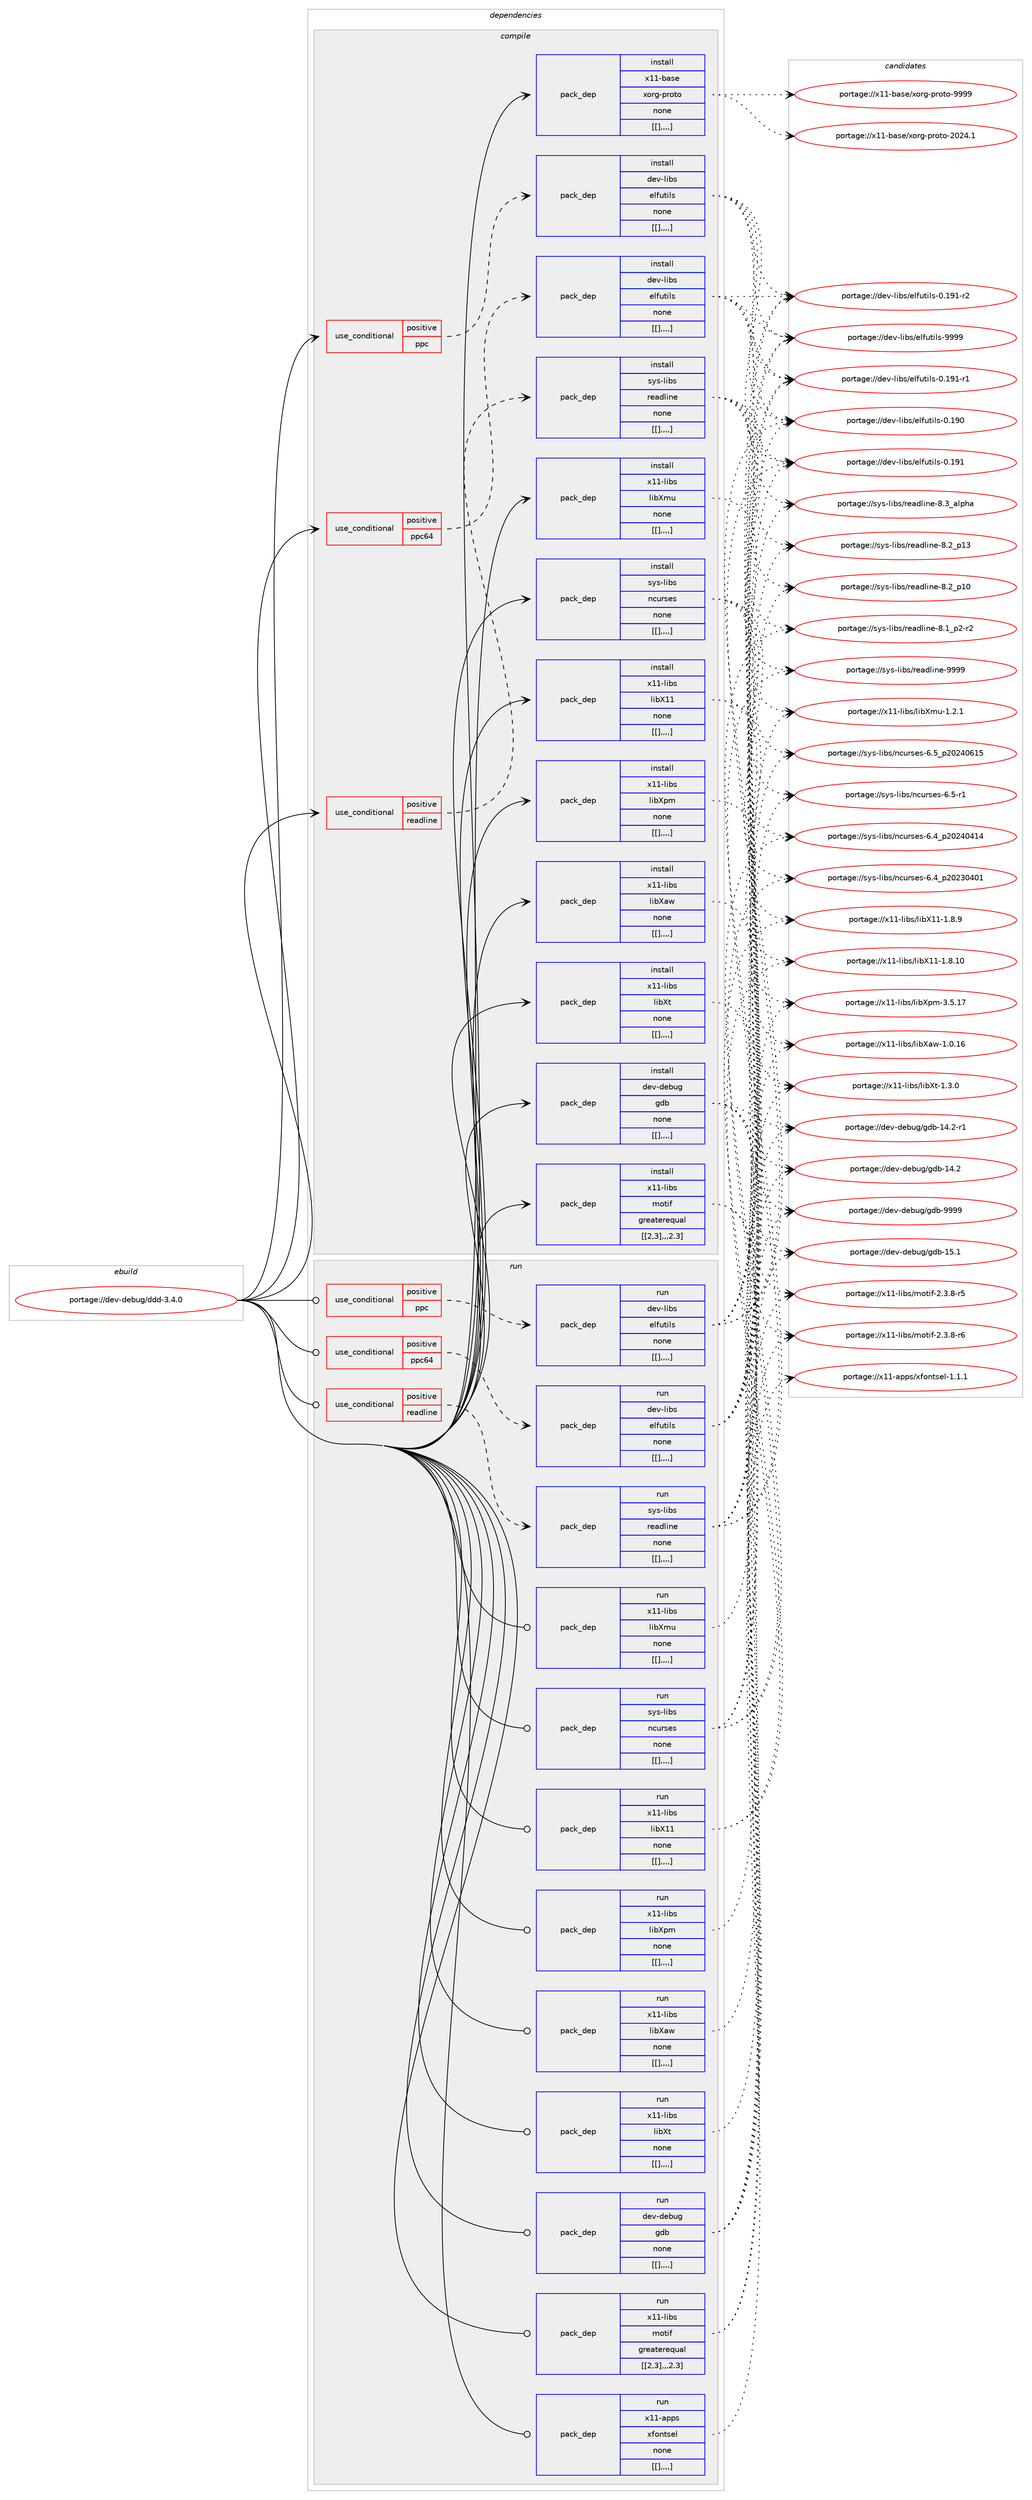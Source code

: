 digraph prolog {

# *************
# Graph options
# *************

newrank=true;
concentrate=true;
compound=true;
graph [rankdir=LR,fontname=Helvetica,fontsize=10,ranksep=1.5];#, ranksep=2.5, nodesep=0.2];
edge  [arrowhead=vee];
node  [fontname=Helvetica,fontsize=10];

# **********
# The ebuild
# **********

subgraph cluster_leftcol {
color=gray;
label=<<i>ebuild</i>>;
id [label="portage://dev-debug/ddd-3.4.0", color=red, width=4, href="../dev-debug/ddd-3.4.0.svg"];
}

# ****************
# The dependencies
# ****************

subgraph cluster_midcol {
color=gray;
label=<<i>dependencies</i>>;
subgraph cluster_compile {
fillcolor="#eeeeee";
style=filled;
label=<<i>compile</i>>;
subgraph cond19323 {
dependency72035 [label=<<TABLE BORDER="0" CELLBORDER="1" CELLSPACING="0" CELLPADDING="4"><TR><TD ROWSPAN="3" CELLPADDING="10">use_conditional</TD></TR><TR><TD>positive</TD></TR><TR><TD>ppc</TD></TR></TABLE>>, shape=none, color=red];
subgraph pack51765 {
dependency72036 [label=<<TABLE BORDER="0" CELLBORDER="1" CELLSPACING="0" CELLPADDING="4" WIDTH="220"><TR><TD ROWSPAN="6" CELLPADDING="30">pack_dep</TD></TR><TR><TD WIDTH="110">install</TD></TR><TR><TD>dev-libs</TD></TR><TR><TD>elfutils</TD></TR><TR><TD>none</TD></TR><TR><TD>[[],,,,]</TD></TR></TABLE>>, shape=none, color=blue];
}
dependency72035:e -> dependency72036:w [weight=20,style="dashed",arrowhead="vee"];
}
id:e -> dependency72035:w [weight=20,style="solid",arrowhead="vee"];
subgraph cond19324 {
dependency72037 [label=<<TABLE BORDER="0" CELLBORDER="1" CELLSPACING="0" CELLPADDING="4"><TR><TD ROWSPAN="3" CELLPADDING="10">use_conditional</TD></TR><TR><TD>positive</TD></TR><TR><TD>ppc64</TD></TR></TABLE>>, shape=none, color=red];
subgraph pack51766 {
dependency72038 [label=<<TABLE BORDER="0" CELLBORDER="1" CELLSPACING="0" CELLPADDING="4" WIDTH="220"><TR><TD ROWSPAN="6" CELLPADDING="30">pack_dep</TD></TR><TR><TD WIDTH="110">install</TD></TR><TR><TD>dev-libs</TD></TR><TR><TD>elfutils</TD></TR><TR><TD>none</TD></TR><TR><TD>[[],,,,]</TD></TR></TABLE>>, shape=none, color=blue];
}
dependency72037:e -> dependency72038:w [weight=20,style="dashed",arrowhead="vee"];
}
id:e -> dependency72037:w [weight=20,style="solid",arrowhead="vee"];
subgraph cond19325 {
dependency72039 [label=<<TABLE BORDER="0" CELLBORDER="1" CELLSPACING="0" CELLPADDING="4"><TR><TD ROWSPAN="3" CELLPADDING="10">use_conditional</TD></TR><TR><TD>positive</TD></TR><TR><TD>readline</TD></TR></TABLE>>, shape=none, color=red];
subgraph pack51767 {
dependency72040 [label=<<TABLE BORDER="0" CELLBORDER="1" CELLSPACING="0" CELLPADDING="4" WIDTH="220"><TR><TD ROWSPAN="6" CELLPADDING="30">pack_dep</TD></TR><TR><TD WIDTH="110">install</TD></TR><TR><TD>sys-libs</TD></TR><TR><TD>readline</TD></TR><TR><TD>none</TD></TR><TR><TD>[[],,,,]</TD></TR></TABLE>>, shape=none, color=blue];
}
dependency72039:e -> dependency72040:w [weight=20,style="dashed",arrowhead="vee"];
}
id:e -> dependency72039:w [weight=20,style="solid",arrowhead="vee"];
subgraph pack51768 {
dependency72041 [label=<<TABLE BORDER="0" CELLBORDER="1" CELLSPACING="0" CELLPADDING="4" WIDTH="220"><TR><TD ROWSPAN="6" CELLPADDING="30">pack_dep</TD></TR><TR><TD WIDTH="110">install</TD></TR><TR><TD>dev-debug</TD></TR><TR><TD>gdb</TD></TR><TR><TD>none</TD></TR><TR><TD>[[],,,,]</TD></TR></TABLE>>, shape=none, color=blue];
}
id:e -> dependency72041:w [weight=20,style="solid",arrowhead="vee"];
subgraph pack51769 {
dependency72042 [label=<<TABLE BORDER="0" CELLBORDER="1" CELLSPACING="0" CELLPADDING="4" WIDTH="220"><TR><TD ROWSPAN="6" CELLPADDING="30">pack_dep</TD></TR><TR><TD WIDTH="110">install</TD></TR><TR><TD>sys-libs</TD></TR><TR><TD>ncurses</TD></TR><TR><TD>none</TD></TR><TR><TD>[[],,,,]</TD></TR></TABLE>>, shape=none, color=blue];
}
id:e -> dependency72042:w [weight=20,style="solid",arrowhead="vee"];
subgraph pack51770 {
dependency72043 [label=<<TABLE BORDER="0" CELLBORDER="1" CELLSPACING="0" CELLPADDING="4" WIDTH="220"><TR><TD ROWSPAN="6" CELLPADDING="30">pack_dep</TD></TR><TR><TD WIDTH="110">install</TD></TR><TR><TD>x11-base</TD></TR><TR><TD>xorg-proto</TD></TR><TR><TD>none</TD></TR><TR><TD>[[],,,,]</TD></TR></TABLE>>, shape=none, color=blue];
}
id:e -> dependency72043:w [weight=20,style="solid",arrowhead="vee"];
subgraph pack51771 {
dependency72044 [label=<<TABLE BORDER="0" CELLBORDER="1" CELLSPACING="0" CELLPADDING="4" WIDTH="220"><TR><TD ROWSPAN="6" CELLPADDING="30">pack_dep</TD></TR><TR><TD WIDTH="110">install</TD></TR><TR><TD>x11-libs</TD></TR><TR><TD>libX11</TD></TR><TR><TD>none</TD></TR><TR><TD>[[],,,,]</TD></TR></TABLE>>, shape=none, color=blue];
}
id:e -> dependency72044:w [weight=20,style="solid",arrowhead="vee"];
subgraph pack51772 {
dependency72045 [label=<<TABLE BORDER="0" CELLBORDER="1" CELLSPACING="0" CELLPADDING="4" WIDTH="220"><TR><TD ROWSPAN="6" CELLPADDING="30">pack_dep</TD></TR><TR><TD WIDTH="110">install</TD></TR><TR><TD>x11-libs</TD></TR><TR><TD>libXaw</TD></TR><TR><TD>none</TD></TR><TR><TD>[[],,,,]</TD></TR></TABLE>>, shape=none, color=blue];
}
id:e -> dependency72045:w [weight=20,style="solid",arrowhead="vee"];
subgraph pack51773 {
dependency72046 [label=<<TABLE BORDER="0" CELLBORDER="1" CELLSPACING="0" CELLPADDING="4" WIDTH="220"><TR><TD ROWSPAN="6" CELLPADDING="30">pack_dep</TD></TR><TR><TD WIDTH="110">install</TD></TR><TR><TD>x11-libs</TD></TR><TR><TD>libXmu</TD></TR><TR><TD>none</TD></TR><TR><TD>[[],,,,]</TD></TR></TABLE>>, shape=none, color=blue];
}
id:e -> dependency72046:w [weight=20,style="solid",arrowhead="vee"];
subgraph pack51774 {
dependency72047 [label=<<TABLE BORDER="0" CELLBORDER="1" CELLSPACING="0" CELLPADDING="4" WIDTH="220"><TR><TD ROWSPAN="6" CELLPADDING="30">pack_dep</TD></TR><TR><TD WIDTH="110">install</TD></TR><TR><TD>x11-libs</TD></TR><TR><TD>libXpm</TD></TR><TR><TD>none</TD></TR><TR><TD>[[],,,,]</TD></TR></TABLE>>, shape=none, color=blue];
}
id:e -> dependency72047:w [weight=20,style="solid",arrowhead="vee"];
subgraph pack51775 {
dependency72048 [label=<<TABLE BORDER="0" CELLBORDER="1" CELLSPACING="0" CELLPADDING="4" WIDTH="220"><TR><TD ROWSPAN="6" CELLPADDING="30">pack_dep</TD></TR><TR><TD WIDTH="110">install</TD></TR><TR><TD>x11-libs</TD></TR><TR><TD>libXt</TD></TR><TR><TD>none</TD></TR><TR><TD>[[],,,,]</TD></TR></TABLE>>, shape=none, color=blue];
}
id:e -> dependency72048:w [weight=20,style="solid",arrowhead="vee"];
subgraph pack51776 {
dependency72049 [label=<<TABLE BORDER="0" CELLBORDER="1" CELLSPACING="0" CELLPADDING="4" WIDTH="220"><TR><TD ROWSPAN="6" CELLPADDING="30">pack_dep</TD></TR><TR><TD WIDTH="110">install</TD></TR><TR><TD>x11-libs</TD></TR><TR><TD>motif</TD></TR><TR><TD>greaterequal</TD></TR><TR><TD>[[2,3],,,2.3]</TD></TR></TABLE>>, shape=none, color=blue];
}
id:e -> dependency72049:w [weight=20,style="solid",arrowhead="vee"];
}
subgraph cluster_compileandrun {
fillcolor="#eeeeee";
style=filled;
label=<<i>compile and run</i>>;
}
subgraph cluster_run {
fillcolor="#eeeeee";
style=filled;
label=<<i>run</i>>;
subgraph cond19326 {
dependency72050 [label=<<TABLE BORDER="0" CELLBORDER="1" CELLSPACING="0" CELLPADDING="4"><TR><TD ROWSPAN="3" CELLPADDING="10">use_conditional</TD></TR><TR><TD>positive</TD></TR><TR><TD>ppc</TD></TR></TABLE>>, shape=none, color=red];
subgraph pack51777 {
dependency72051 [label=<<TABLE BORDER="0" CELLBORDER="1" CELLSPACING="0" CELLPADDING="4" WIDTH="220"><TR><TD ROWSPAN="6" CELLPADDING="30">pack_dep</TD></TR><TR><TD WIDTH="110">run</TD></TR><TR><TD>dev-libs</TD></TR><TR><TD>elfutils</TD></TR><TR><TD>none</TD></TR><TR><TD>[[],,,,]</TD></TR></TABLE>>, shape=none, color=blue];
}
dependency72050:e -> dependency72051:w [weight=20,style="dashed",arrowhead="vee"];
}
id:e -> dependency72050:w [weight=20,style="solid",arrowhead="odot"];
subgraph cond19327 {
dependency72052 [label=<<TABLE BORDER="0" CELLBORDER="1" CELLSPACING="0" CELLPADDING="4"><TR><TD ROWSPAN="3" CELLPADDING="10">use_conditional</TD></TR><TR><TD>positive</TD></TR><TR><TD>ppc64</TD></TR></TABLE>>, shape=none, color=red];
subgraph pack51778 {
dependency72053 [label=<<TABLE BORDER="0" CELLBORDER="1" CELLSPACING="0" CELLPADDING="4" WIDTH="220"><TR><TD ROWSPAN="6" CELLPADDING="30">pack_dep</TD></TR><TR><TD WIDTH="110">run</TD></TR><TR><TD>dev-libs</TD></TR><TR><TD>elfutils</TD></TR><TR><TD>none</TD></TR><TR><TD>[[],,,,]</TD></TR></TABLE>>, shape=none, color=blue];
}
dependency72052:e -> dependency72053:w [weight=20,style="dashed",arrowhead="vee"];
}
id:e -> dependency72052:w [weight=20,style="solid",arrowhead="odot"];
subgraph cond19328 {
dependency72054 [label=<<TABLE BORDER="0" CELLBORDER="1" CELLSPACING="0" CELLPADDING="4"><TR><TD ROWSPAN="3" CELLPADDING="10">use_conditional</TD></TR><TR><TD>positive</TD></TR><TR><TD>readline</TD></TR></TABLE>>, shape=none, color=red];
subgraph pack51779 {
dependency72055 [label=<<TABLE BORDER="0" CELLBORDER="1" CELLSPACING="0" CELLPADDING="4" WIDTH="220"><TR><TD ROWSPAN="6" CELLPADDING="30">pack_dep</TD></TR><TR><TD WIDTH="110">run</TD></TR><TR><TD>sys-libs</TD></TR><TR><TD>readline</TD></TR><TR><TD>none</TD></TR><TR><TD>[[],,,,]</TD></TR></TABLE>>, shape=none, color=blue];
}
dependency72054:e -> dependency72055:w [weight=20,style="dashed",arrowhead="vee"];
}
id:e -> dependency72054:w [weight=20,style="solid",arrowhead="odot"];
subgraph pack51780 {
dependency72056 [label=<<TABLE BORDER="0" CELLBORDER="1" CELLSPACING="0" CELLPADDING="4" WIDTH="220"><TR><TD ROWSPAN="6" CELLPADDING="30">pack_dep</TD></TR><TR><TD WIDTH="110">run</TD></TR><TR><TD>dev-debug</TD></TR><TR><TD>gdb</TD></TR><TR><TD>none</TD></TR><TR><TD>[[],,,,]</TD></TR></TABLE>>, shape=none, color=blue];
}
id:e -> dependency72056:w [weight=20,style="solid",arrowhead="odot"];
subgraph pack51781 {
dependency72057 [label=<<TABLE BORDER="0" CELLBORDER="1" CELLSPACING="0" CELLPADDING="4" WIDTH="220"><TR><TD ROWSPAN="6" CELLPADDING="30">pack_dep</TD></TR><TR><TD WIDTH="110">run</TD></TR><TR><TD>sys-libs</TD></TR><TR><TD>ncurses</TD></TR><TR><TD>none</TD></TR><TR><TD>[[],,,,]</TD></TR></TABLE>>, shape=none, color=blue];
}
id:e -> dependency72057:w [weight=20,style="solid",arrowhead="odot"];
subgraph pack51782 {
dependency72058 [label=<<TABLE BORDER="0" CELLBORDER="1" CELLSPACING="0" CELLPADDING="4" WIDTH="220"><TR><TD ROWSPAN="6" CELLPADDING="30">pack_dep</TD></TR><TR><TD WIDTH="110">run</TD></TR><TR><TD>x11-apps</TD></TR><TR><TD>xfontsel</TD></TR><TR><TD>none</TD></TR><TR><TD>[[],,,,]</TD></TR></TABLE>>, shape=none, color=blue];
}
id:e -> dependency72058:w [weight=20,style="solid",arrowhead="odot"];
subgraph pack51783 {
dependency72059 [label=<<TABLE BORDER="0" CELLBORDER="1" CELLSPACING="0" CELLPADDING="4" WIDTH="220"><TR><TD ROWSPAN="6" CELLPADDING="30">pack_dep</TD></TR><TR><TD WIDTH="110">run</TD></TR><TR><TD>x11-libs</TD></TR><TR><TD>libX11</TD></TR><TR><TD>none</TD></TR><TR><TD>[[],,,,]</TD></TR></TABLE>>, shape=none, color=blue];
}
id:e -> dependency72059:w [weight=20,style="solid",arrowhead="odot"];
subgraph pack51784 {
dependency72060 [label=<<TABLE BORDER="0" CELLBORDER="1" CELLSPACING="0" CELLPADDING="4" WIDTH="220"><TR><TD ROWSPAN="6" CELLPADDING="30">pack_dep</TD></TR><TR><TD WIDTH="110">run</TD></TR><TR><TD>x11-libs</TD></TR><TR><TD>libXaw</TD></TR><TR><TD>none</TD></TR><TR><TD>[[],,,,]</TD></TR></TABLE>>, shape=none, color=blue];
}
id:e -> dependency72060:w [weight=20,style="solid",arrowhead="odot"];
subgraph pack51785 {
dependency72061 [label=<<TABLE BORDER="0" CELLBORDER="1" CELLSPACING="0" CELLPADDING="4" WIDTH="220"><TR><TD ROWSPAN="6" CELLPADDING="30">pack_dep</TD></TR><TR><TD WIDTH="110">run</TD></TR><TR><TD>x11-libs</TD></TR><TR><TD>libXmu</TD></TR><TR><TD>none</TD></TR><TR><TD>[[],,,,]</TD></TR></TABLE>>, shape=none, color=blue];
}
id:e -> dependency72061:w [weight=20,style="solid",arrowhead="odot"];
subgraph pack51786 {
dependency72062 [label=<<TABLE BORDER="0" CELLBORDER="1" CELLSPACING="0" CELLPADDING="4" WIDTH="220"><TR><TD ROWSPAN="6" CELLPADDING="30">pack_dep</TD></TR><TR><TD WIDTH="110">run</TD></TR><TR><TD>x11-libs</TD></TR><TR><TD>libXpm</TD></TR><TR><TD>none</TD></TR><TR><TD>[[],,,,]</TD></TR></TABLE>>, shape=none, color=blue];
}
id:e -> dependency72062:w [weight=20,style="solid",arrowhead="odot"];
subgraph pack51787 {
dependency72063 [label=<<TABLE BORDER="0" CELLBORDER="1" CELLSPACING="0" CELLPADDING="4" WIDTH="220"><TR><TD ROWSPAN="6" CELLPADDING="30">pack_dep</TD></TR><TR><TD WIDTH="110">run</TD></TR><TR><TD>x11-libs</TD></TR><TR><TD>libXt</TD></TR><TR><TD>none</TD></TR><TR><TD>[[],,,,]</TD></TR></TABLE>>, shape=none, color=blue];
}
id:e -> dependency72063:w [weight=20,style="solid",arrowhead="odot"];
subgraph pack51788 {
dependency72064 [label=<<TABLE BORDER="0" CELLBORDER="1" CELLSPACING="0" CELLPADDING="4" WIDTH="220"><TR><TD ROWSPAN="6" CELLPADDING="30">pack_dep</TD></TR><TR><TD WIDTH="110">run</TD></TR><TR><TD>x11-libs</TD></TR><TR><TD>motif</TD></TR><TR><TD>greaterequal</TD></TR><TR><TD>[[2,3],,,2.3]</TD></TR></TABLE>>, shape=none, color=blue];
}
id:e -> dependency72064:w [weight=20,style="solid",arrowhead="odot"];
}
}

# **************
# The candidates
# **************

subgraph cluster_choices {
rank=same;
color=gray;
label=<<i>candidates</i>>;

subgraph choice51765 {
color=black;
nodesep=1;
choice1001011184510810598115471011081021171161051081154557575757 [label="portage://dev-libs/elfutils-9999", color=red, width=4,href="../dev-libs/elfutils-9999.svg"];
choice1001011184510810598115471011081021171161051081154548464957494511450 [label="portage://dev-libs/elfutils-0.191-r2", color=red, width=4,href="../dev-libs/elfutils-0.191-r2.svg"];
choice1001011184510810598115471011081021171161051081154548464957494511449 [label="portage://dev-libs/elfutils-0.191-r1", color=red, width=4,href="../dev-libs/elfutils-0.191-r1.svg"];
choice100101118451081059811547101108102117116105108115454846495749 [label="portage://dev-libs/elfutils-0.191", color=red, width=4,href="../dev-libs/elfutils-0.191.svg"];
choice100101118451081059811547101108102117116105108115454846495748 [label="portage://dev-libs/elfutils-0.190", color=red, width=4,href="../dev-libs/elfutils-0.190.svg"];
dependency72036:e -> choice1001011184510810598115471011081021171161051081154557575757:w [style=dotted,weight="100"];
dependency72036:e -> choice1001011184510810598115471011081021171161051081154548464957494511450:w [style=dotted,weight="100"];
dependency72036:e -> choice1001011184510810598115471011081021171161051081154548464957494511449:w [style=dotted,weight="100"];
dependency72036:e -> choice100101118451081059811547101108102117116105108115454846495749:w [style=dotted,weight="100"];
dependency72036:e -> choice100101118451081059811547101108102117116105108115454846495748:w [style=dotted,weight="100"];
}
subgraph choice51766 {
color=black;
nodesep=1;
choice1001011184510810598115471011081021171161051081154557575757 [label="portage://dev-libs/elfutils-9999", color=red, width=4,href="../dev-libs/elfutils-9999.svg"];
choice1001011184510810598115471011081021171161051081154548464957494511450 [label="portage://dev-libs/elfutils-0.191-r2", color=red, width=4,href="../dev-libs/elfutils-0.191-r2.svg"];
choice1001011184510810598115471011081021171161051081154548464957494511449 [label="portage://dev-libs/elfutils-0.191-r1", color=red, width=4,href="../dev-libs/elfutils-0.191-r1.svg"];
choice100101118451081059811547101108102117116105108115454846495749 [label="portage://dev-libs/elfutils-0.191", color=red, width=4,href="../dev-libs/elfutils-0.191.svg"];
choice100101118451081059811547101108102117116105108115454846495748 [label="portage://dev-libs/elfutils-0.190", color=red, width=4,href="../dev-libs/elfutils-0.190.svg"];
dependency72038:e -> choice1001011184510810598115471011081021171161051081154557575757:w [style=dotted,weight="100"];
dependency72038:e -> choice1001011184510810598115471011081021171161051081154548464957494511450:w [style=dotted,weight="100"];
dependency72038:e -> choice1001011184510810598115471011081021171161051081154548464957494511449:w [style=dotted,weight="100"];
dependency72038:e -> choice100101118451081059811547101108102117116105108115454846495749:w [style=dotted,weight="100"];
dependency72038:e -> choice100101118451081059811547101108102117116105108115454846495748:w [style=dotted,weight="100"];
}
subgraph choice51767 {
color=black;
nodesep=1;
choice115121115451081059811547114101971001081051101014557575757 [label="portage://sys-libs/readline-9999", color=red, width=4,href="../sys-libs/readline-9999.svg"];
choice1151211154510810598115471141019710010810511010145564651959710811210497 [label="portage://sys-libs/readline-8.3_alpha", color=red, width=4,href="../sys-libs/readline-8.3_alpha.svg"];
choice1151211154510810598115471141019710010810511010145564650951124951 [label="portage://sys-libs/readline-8.2_p13", color=red, width=4,href="../sys-libs/readline-8.2_p13.svg"];
choice1151211154510810598115471141019710010810511010145564650951124948 [label="portage://sys-libs/readline-8.2_p10", color=red, width=4,href="../sys-libs/readline-8.2_p10.svg"];
choice115121115451081059811547114101971001081051101014556464995112504511450 [label="portage://sys-libs/readline-8.1_p2-r2", color=red, width=4,href="../sys-libs/readline-8.1_p2-r2.svg"];
dependency72040:e -> choice115121115451081059811547114101971001081051101014557575757:w [style=dotted,weight="100"];
dependency72040:e -> choice1151211154510810598115471141019710010810511010145564651959710811210497:w [style=dotted,weight="100"];
dependency72040:e -> choice1151211154510810598115471141019710010810511010145564650951124951:w [style=dotted,weight="100"];
dependency72040:e -> choice1151211154510810598115471141019710010810511010145564650951124948:w [style=dotted,weight="100"];
dependency72040:e -> choice115121115451081059811547114101971001081051101014556464995112504511450:w [style=dotted,weight="100"];
}
subgraph choice51768 {
color=black;
nodesep=1;
choice100101118451001019811710347103100984557575757 [label="portage://dev-debug/gdb-9999", color=red, width=4,href="../dev-debug/gdb-9999.svg"];
choice100101118451001019811710347103100984549534649 [label="portage://dev-debug/gdb-15.1", color=red, width=4,href="../dev-debug/gdb-15.1.svg"];
choice1001011184510010198117103471031009845495246504511449 [label="portage://dev-debug/gdb-14.2-r1", color=red, width=4,href="../dev-debug/gdb-14.2-r1.svg"];
choice100101118451001019811710347103100984549524650 [label="portage://dev-debug/gdb-14.2", color=red, width=4,href="../dev-debug/gdb-14.2.svg"];
dependency72041:e -> choice100101118451001019811710347103100984557575757:w [style=dotted,weight="100"];
dependency72041:e -> choice100101118451001019811710347103100984549534649:w [style=dotted,weight="100"];
dependency72041:e -> choice1001011184510010198117103471031009845495246504511449:w [style=dotted,weight="100"];
dependency72041:e -> choice100101118451001019811710347103100984549524650:w [style=dotted,weight="100"];
}
subgraph choice51769 {
color=black;
nodesep=1;
choice1151211154510810598115471109911711411510111545544653951125048505248544953 [label="portage://sys-libs/ncurses-6.5_p20240615", color=red, width=4,href="../sys-libs/ncurses-6.5_p20240615.svg"];
choice11512111545108105981154711099117114115101115455446534511449 [label="portage://sys-libs/ncurses-6.5-r1", color=red, width=4,href="../sys-libs/ncurses-6.5-r1.svg"];
choice1151211154510810598115471109911711411510111545544652951125048505248524952 [label="portage://sys-libs/ncurses-6.4_p20240414", color=red, width=4,href="../sys-libs/ncurses-6.4_p20240414.svg"];
choice1151211154510810598115471109911711411510111545544652951125048505148524849 [label="portage://sys-libs/ncurses-6.4_p20230401", color=red, width=4,href="../sys-libs/ncurses-6.4_p20230401.svg"];
dependency72042:e -> choice1151211154510810598115471109911711411510111545544653951125048505248544953:w [style=dotted,weight="100"];
dependency72042:e -> choice11512111545108105981154711099117114115101115455446534511449:w [style=dotted,weight="100"];
dependency72042:e -> choice1151211154510810598115471109911711411510111545544652951125048505248524952:w [style=dotted,weight="100"];
dependency72042:e -> choice1151211154510810598115471109911711411510111545544652951125048505148524849:w [style=dotted,weight="100"];
}
subgraph choice51770 {
color=black;
nodesep=1;
choice120494945989711510147120111114103451121141111161114557575757 [label="portage://x11-base/xorg-proto-9999", color=red, width=4,href="../x11-base/xorg-proto-9999.svg"];
choice1204949459897115101471201111141034511211411111611145504850524649 [label="portage://x11-base/xorg-proto-2024.1", color=red, width=4,href="../x11-base/xorg-proto-2024.1.svg"];
dependency72043:e -> choice120494945989711510147120111114103451121141111161114557575757:w [style=dotted,weight="100"];
dependency72043:e -> choice1204949459897115101471201111141034511211411111611145504850524649:w [style=dotted,weight="100"];
}
subgraph choice51771 {
color=black;
nodesep=1;
choice12049494510810598115471081059888494945494656464948 [label="portage://x11-libs/libX11-1.8.10", color=red, width=4,href="../x11-libs/libX11-1.8.10.svg"];
choice120494945108105981154710810598884949454946564657 [label="portage://x11-libs/libX11-1.8.9", color=red, width=4,href="../x11-libs/libX11-1.8.9.svg"];
dependency72044:e -> choice12049494510810598115471081059888494945494656464948:w [style=dotted,weight="100"];
dependency72044:e -> choice120494945108105981154710810598884949454946564657:w [style=dotted,weight="100"];
}
subgraph choice51772 {
color=black;
nodesep=1;
choice120494945108105981154710810598889711945494648464954 [label="portage://x11-libs/libXaw-1.0.16", color=red, width=4,href="../x11-libs/libXaw-1.0.16.svg"];
dependency72045:e -> choice120494945108105981154710810598889711945494648464954:w [style=dotted,weight="100"];
}
subgraph choice51773 {
color=black;
nodesep=1;
choice12049494510810598115471081059888109117454946504649 [label="portage://x11-libs/libXmu-1.2.1", color=red, width=4,href="../x11-libs/libXmu-1.2.1.svg"];
dependency72046:e -> choice12049494510810598115471081059888109117454946504649:w [style=dotted,weight="100"];
}
subgraph choice51774 {
color=black;
nodesep=1;
choice1204949451081059811547108105988811210945514653464955 [label="portage://x11-libs/libXpm-3.5.17", color=red, width=4,href="../x11-libs/libXpm-3.5.17.svg"];
dependency72047:e -> choice1204949451081059811547108105988811210945514653464955:w [style=dotted,weight="100"];
}
subgraph choice51775 {
color=black;
nodesep=1;
choice12049494510810598115471081059888116454946514648 [label="portage://x11-libs/libXt-1.3.0", color=red, width=4,href="../x11-libs/libXt-1.3.0.svg"];
dependency72048:e -> choice12049494510810598115471081059888116454946514648:w [style=dotted,weight="100"];
}
subgraph choice51776 {
color=black;
nodesep=1;
choice12049494510810598115471091111161051024550465146564511454 [label="portage://x11-libs/motif-2.3.8-r6", color=red, width=4,href="../x11-libs/motif-2.3.8-r6.svg"];
choice12049494510810598115471091111161051024550465146564511453 [label="portage://x11-libs/motif-2.3.8-r5", color=red, width=4,href="../x11-libs/motif-2.3.8-r5.svg"];
dependency72049:e -> choice12049494510810598115471091111161051024550465146564511454:w [style=dotted,weight="100"];
dependency72049:e -> choice12049494510810598115471091111161051024550465146564511453:w [style=dotted,weight="100"];
}
subgraph choice51777 {
color=black;
nodesep=1;
choice1001011184510810598115471011081021171161051081154557575757 [label="portage://dev-libs/elfutils-9999", color=red, width=4,href="../dev-libs/elfutils-9999.svg"];
choice1001011184510810598115471011081021171161051081154548464957494511450 [label="portage://dev-libs/elfutils-0.191-r2", color=red, width=4,href="../dev-libs/elfutils-0.191-r2.svg"];
choice1001011184510810598115471011081021171161051081154548464957494511449 [label="portage://dev-libs/elfutils-0.191-r1", color=red, width=4,href="../dev-libs/elfutils-0.191-r1.svg"];
choice100101118451081059811547101108102117116105108115454846495749 [label="portage://dev-libs/elfutils-0.191", color=red, width=4,href="../dev-libs/elfutils-0.191.svg"];
choice100101118451081059811547101108102117116105108115454846495748 [label="portage://dev-libs/elfutils-0.190", color=red, width=4,href="../dev-libs/elfutils-0.190.svg"];
dependency72051:e -> choice1001011184510810598115471011081021171161051081154557575757:w [style=dotted,weight="100"];
dependency72051:e -> choice1001011184510810598115471011081021171161051081154548464957494511450:w [style=dotted,weight="100"];
dependency72051:e -> choice1001011184510810598115471011081021171161051081154548464957494511449:w [style=dotted,weight="100"];
dependency72051:e -> choice100101118451081059811547101108102117116105108115454846495749:w [style=dotted,weight="100"];
dependency72051:e -> choice100101118451081059811547101108102117116105108115454846495748:w [style=dotted,weight="100"];
}
subgraph choice51778 {
color=black;
nodesep=1;
choice1001011184510810598115471011081021171161051081154557575757 [label="portage://dev-libs/elfutils-9999", color=red, width=4,href="../dev-libs/elfutils-9999.svg"];
choice1001011184510810598115471011081021171161051081154548464957494511450 [label="portage://dev-libs/elfutils-0.191-r2", color=red, width=4,href="../dev-libs/elfutils-0.191-r2.svg"];
choice1001011184510810598115471011081021171161051081154548464957494511449 [label="portage://dev-libs/elfutils-0.191-r1", color=red, width=4,href="../dev-libs/elfutils-0.191-r1.svg"];
choice100101118451081059811547101108102117116105108115454846495749 [label="portage://dev-libs/elfutils-0.191", color=red, width=4,href="../dev-libs/elfutils-0.191.svg"];
choice100101118451081059811547101108102117116105108115454846495748 [label="portage://dev-libs/elfutils-0.190", color=red, width=4,href="../dev-libs/elfutils-0.190.svg"];
dependency72053:e -> choice1001011184510810598115471011081021171161051081154557575757:w [style=dotted,weight="100"];
dependency72053:e -> choice1001011184510810598115471011081021171161051081154548464957494511450:w [style=dotted,weight="100"];
dependency72053:e -> choice1001011184510810598115471011081021171161051081154548464957494511449:w [style=dotted,weight="100"];
dependency72053:e -> choice100101118451081059811547101108102117116105108115454846495749:w [style=dotted,weight="100"];
dependency72053:e -> choice100101118451081059811547101108102117116105108115454846495748:w [style=dotted,weight="100"];
}
subgraph choice51779 {
color=black;
nodesep=1;
choice115121115451081059811547114101971001081051101014557575757 [label="portage://sys-libs/readline-9999", color=red, width=4,href="../sys-libs/readline-9999.svg"];
choice1151211154510810598115471141019710010810511010145564651959710811210497 [label="portage://sys-libs/readline-8.3_alpha", color=red, width=4,href="../sys-libs/readline-8.3_alpha.svg"];
choice1151211154510810598115471141019710010810511010145564650951124951 [label="portage://sys-libs/readline-8.2_p13", color=red, width=4,href="../sys-libs/readline-8.2_p13.svg"];
choice1151211154510810598115471141019710010810511010145564650951124948 [label="portage://sys-libs/readline-8.2_p10", color=red, width=4,href="../sys-libs/readline-8.2_p10.svg"];
choice115121115451081059811547114101971001081051101014556464995112504511450 [label="portage://sys-libs/readline-8.1_p2-r2", color=red, width=4,href="../sys-libs/readline-8.1_p2-r2.svg"];
dependency72055:e -> choice115121115451081059811547114101971001081051101014557575757:w [style=dotted,weight="100"];
dependency72055:e -> choice1151211154510810598115471141019710010810511010145564651959710811210497:w [style=dotted,weight="100"];
dependency72055:e -> choice1151211154510810598115471141019710010810511010145564650951124951:w [style=dotted,weight="100"];
dependency72055:e -> choice1151211154510810598115471141019710010810511010145564650951124948:w [style=dotted,weight="100"];
dependency72055:e -> choice115121115451081059811547114101971001081051101014556464995112504511450:w [style=dotted,weight="100"];
}
subgraph choice51780 {
color=black;
nodesep=1;
choice100101118451001019811710347103100984557575757 [label="portage://dev-debug/gdb-9999", color=red, width=4,href="../dev-debug/gdb-9999.svg"];
choice100101118451001019811710347103100984549534649 [label="portage://dev-debug/gdb-15.1", color=red, width=4,href="../dev-debug/gdb-15.1.svg"];
choice1001011184510010198117103471031009845495246504511449 [label="portage://dev-debug/gdb-14.2-r1", color=red, width=4,href="../dev-debug/gdb-14.2-r1.svg"];
choice100101118451001019811710347103100984549524650 [label="portage://dev-debug/gdb-14.2", color=red, width=4,href="../dev-debug/gdb-14.2.svg"];
dependency72056:e -> choice100101118451001019811710347103100984557575757:w [style=dotted,weight="100"];
dependency72056:e -> choice100101118451001019811710347103100984549534649:w [style=dotted,weight="100"];
dependency72056:e -> choice1001011184510010198117103471031009845495246504511449:w [style=dotted,weight="100"];
dependency72056:e -> choice100101118451001019811710347103100984549524650:w [style=dotted,weight="100"];
}
subgraph choice51781 {
color=black;
nodesep=1;
choice1151211154510810598115471109911711411510111545544653951125048505248544953 [label="portage://sys-libs/ncurses-6.5_p20240615", color=red, width=4,href="../sys-libs/ncurses-6.5_p20240615.svg"];
choice11512111545108105981154711099117114115101115455446534511449 [label="portage://sys-libs/ncurses-6.5-r1", color=red, width=4,href="../sys-libs/ncurses-6.5-r1.svg"];
choice1151211154510810598115471109911711411510111545544652951125048505248524952 [label="portage://sys-libs/ncurses-6.4_p20240414", color=red, width=4,href="../sys-libs/ncurses-6.4_p20240414.svg"];
choice1151211154510810598115471109911711411510111545544652951125048505148524849 [label="portage://sys-libs/ncurses-6.4_p20230401", color=red, width=4,href="../sys-libs/ncurses-6.4_p20230401.svg"];
dependency72057:e -> choice1151211154510810598115471109911711411510111545544653951125048505248544953:w [style=dotted,weight="100"];
dependency72057:e -> choice11512111545108105981154711099117114115101115455446534511449:w [style=dotted,weight="100"];
dependency72057:e -> choice1151211154510810598115471109911711411510111545544652951125048505248524952:w [style=dotted,weight="100"];
dependency72057:e -> choice1151211154510810598115471109911711411510111545544652951125048505148524849:w [style=dotted,weight="100"];
}
subgraph choice51782 {
color=black;
nodesep=1;
choice1204949459711211211547120102111110116115101108454946494649 [label="portage://x11-apps/xfontsel-1.1.1", color=red, width=4,href="../x11-apps/xfontsel-1.1.1.svg"];
dependency72058:e -> choice1204949459711211211547120102111110116115101108454946494649:w [style=dotted,weight="100"];
}
subgraph choice51783 {
color=black;
nodesep=1;
choice12049494510810598115471081059888494945494656464948 [label="portage://x11-libs/libX11-1.8.10", color=red, width=4,href="../x11-libs/libX11-1.8.10.svg"];
choice120494945108105981154710810598884949454946564657 [label="portage://x11-libs/libX11-1.8.9", color=red, width=4,href="../x11-libs/libX11-1.8.9.svg"];
dependency72059:e -> choice12049494510810598115471081059888494945494656464948:w [style=dotted,weight="100"];
dependency72059:e -> choice120494945108105981154710810598884949454946564657:w [style=dotted,weight="100"];
}
subgraph choice51784 {
color=black;
nodesep=1;
choice120494945108105981154710810598889711945494648464954 [label="portage://x11-libs/libXaw-1.0.16", color=red, width=4,href="../x11-libs/libXaw-1.0.16.svg"];
dependency72060:e -> choice120494945108105981154710810598889711945494648464954:w [style=dotted,weight="100"];
}
subgraph choice51785 {
color=black;
nodesep=1;
choice12049494510810598115471081059888109117454946504649 [label="portage://x11-libs/libXmu-1.2.1", color=red, width=4,href="../x11-libs/libXmu-1.2.1.svg"];
dependency72061:e -> choice12049494510810598115471081059888109117454946504649:w [style=dotted,weight="100"];
}
subgraph choice51786 {
color=black;
nodesep=1;
choice1204949451081059811547108105988811210945514653464955 [label="portage://x11-libs/libXpm-3.5.17", color=red, width=4,href="../x11-libs/libXpm-3.5.17.svg"];
dependency72062:e -> choice1204949451081059811547108105988811210945514653464955:w [style=dotted,weight="100"];
}
subgraph choice51787 {
color=black;
nodesep=1;
choice12049494510810598115471081059888116454946514648 [label="portage://x11-libs/libXt-1.3.0", color=red, width=4,href="../x11-libs/libXt-1.3.0.svg"];
dependency72063:e -> choice12049494510810598115471081059888116454946514648:w [style=dotted,weight="100"];
}
subgraph choice51788 {
color=black;
nodesep=1;
choice12049494510810598115471091111161051024550465146564511454 [label="portage://x11-libs/motif-2.3.8-r6", color=red, width=4,href="../x11-libs/motif-2.3.8-r6.svg"];
choice12049494510810598115471091111161051024550465146564511453 [label="portage://x11-libs/motif-2.3.8-r5", color=red, width=4,href="../x11-libs/motif-2.3.8-r5.svg"];
dependency72064:e -> choice12049494510810598115471091111161051024550465146564511454:w [style=dotted,weight="100"];
dependency72064:e -> choice12049494510810598115471091111161051024550465146564511453:w [style=dotted,weight="100"];
}
}

}
